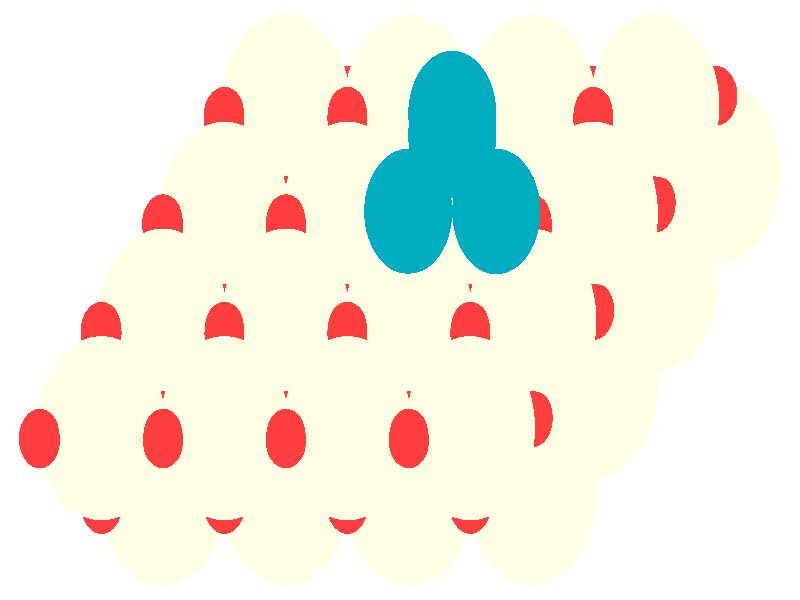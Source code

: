 #include "colors.inc"
#include "finish.inc"

global_settings {assumed_gamma 1 max_trace_level 6}
background {color White}
camera {orthographic
  right -25.25*x up 13.29*y
  direction 1.00*z
  location <0,0,50.00> look_at <0,0,0>}
light_source {<  2.00,   3.00,  40.00> color White
  area_light <0.70, 0, 0>, <0, 0.70, 0>, 3, 3
  adaptive 1 jitter}

#declare simple = finish {phong 0.7}
#declare pale = finish {ambient .5 diffuse .85 roughness .001 specular 0.200 }
#declare intermediate = finish {ambient 0.3 diffuse 0.6 specular 0.10 roughness 0.04 }
#declare vmd = finish {ambient .0 diffuse .65 phong 0.1 phong_size 40. specular 0.500 }
#declare jmol = finish {ambient .2 diffuse .6 specular 1 roughness .001 metallic}
#declare ase2 = finish {ambient 0.05 brilliance 3 diffuse 0.6 metallic specular 0.70 roughness 0.04 reflection 0.15}
#declare ase3 = finish {ambient .15 brilliance 2 diffuse .6 metallic specular 1. roughness .001 reflection .0}
#declare glass = finish {ambient .05 diffuse .3 specular 1. roughness .001}
#declare glass2 = finish {ambient .0 diffuse .3 specular 1. reflection .25 roughness .001}
#declare Rcell = 0.020;
#declare Rbond = 0.100;

#macro atom(LOC, R, COL, TRANS, FIN)
  sphere{LOC, R texture{pigment{color COL transmit TRANS} finish{FIN}}}
#end
#macro constrain(LOC, R, COL, TRANS FIN)
union{torus{R, Rcell rotate 45*z texture{pigment{color COL transmit TRANS} finish{FIN}}}
      torus{R, Rcell rotate -45*z texture{pigment{color COL transmit TRANS} finish{FIN}}}
      translate LOC}
#end

atom(<  9.99,   2.84, -11.52>, 2.04, rgb <1.00, 1.00, 0.78>, 0.0, ase3) // #0 
atom(<  8.04,   0.46,  -9.14>, 2.04, rgb <1.00, 1.00, 0.78>, 0.0, ase3) // #1 
atom(<  6.10,   2.84, -11.52>, 2.04, rgb <1.00, 1.00, 0.78>, 0.0, ase3) // #2 
atom(<  4.16,   0.46,  -9.14>, 2.04, rgb <1.00, 1.00, 0.78>, 0.0, ase3) // #3 
atom(<  4.16,   2.61, -10.17>, 0.66, rgb <1.00, 0.05, 0.05>, 0.0, ase3) // #4 
atom(<  8.04,   2.15,  -7.46>, 0.66, rgb <1.00, 0.05, 0.05>, 0.0, ase3) // #5 
atom(<  2.22,   0.23,  -7.79>, 0.66, rgb <1.00, 0.05, 0.05>, 0.0, ase3) // #6 
atom(<  9.99,   4.52,  -9.84>, 0.66, rgb <1.00, 0.05, 0.05>, 0.0, ase3) // #7 
atom(<  8.04,   2.61, -10.17>, 0.66, rgb <1.00, 0.05, 0.05>, 0.0, ase3) // #8 
atom(<  4.16,   2.15,  -7.46>, 0.66, rgb <1.00, 0.05, 0.05>, 0.0, ase3) // #9 
atom(<  6.10,   0.23,  -7.79>, 0.66, rgb <1.00, 0.05, 0.05>, 0.0, ase3) // #10 
atom(<  6.10,   4.52,  -9.84>, 0.66, rgb <1.00, 0.05, 0.05>, 0.0, ase3) // #11 
atom(<  2.22,   1.91,  -6.11>, 2.04, rgb <1.00, 1.00, 0.78>, 0.0, ase3) // #12 
atom(<  4.16,   4.29,  -8.48>, 2.04, rgb <1.00, 1.00, 0.78>, 0.0, ase3) // #13 
atom(<  6.10,   1.91,  -6.11>, 2.04, rgb <1.00, 1.00, 0.78>, 0.0, ase3) // #14 
atom(<  8.04,   4.29,  -8.48>, 2.04, rgb <1.00, 1.00, 0.78>, 0.0, ase3) // #15 
atom(<  4.16,   1.68,  -4.75>, 0.66, rgb <1.00, 0.05, 0.05>, 0.0, ase3) // #16 
atom(<  6.10,   4.06,  -7.13>, 0.66, rgb <1.00, 0.05, 0.05>, 0.0, ase3) // #17 
atom(<  0.28,   1.68,  -4.75>, 0.66, rgb <1.00, 0.05, 0.05>, 0.0, ase3) // #18 
atom(<  2.22,   4.06,  -7.13>, 0.66, rgb <1.00, 0.05, 0.05>, 0.0, ase3) // #19 
atom(<  6.10,  -1.91,  -6.76>, 2.04, rgb <1.00, 1.00, 0.78>, 0.0, ase3) // #20 
atom(<  4.16,  -4.29,  -4.39>, 2.04, rgb <1.00, 1.00, 0.78>, 0.0, ase3) // #21 
atom(<  2.22,  -1.91,  -6.76>, 2.04, rgb <1.00, 1.00, 0.78>, 0.0, ase3) // #22 
atom(<  0.28,  -4.29,  -4.39>, 2.04, rgb <1.00, 1.00, 0.78>, 0.0, ase3) // #23 
atom(<  0.28,  -2.15,  -5.41>, 0.66, rgb <1.00, 0.05, 0.05>, 0.0, ase3) // #24 
atom(<  4.16,  -2.61,  -2.71>, 0.66, rgb <1.00, 0.05, 0.05>, 0.0, ase3) // #25 
atom(< -1.66,  -4.52,  -3.03>, 0.66, rgb <1.00, 0.05, 0.05>, 0.0, ase3) // #26 
atom(<  6.10,  -0.23,  -5.08>, 0.66, rgb <1.00, 0.05, 0.05>, 0.0, ase3) // #27 
atom(<  4.16,  -2.15,  -5.41>, 0.66, rgb <1.00, 0.05, 0.05>, 0.0, ase3) // #28 
atom(<  0.28,  -2.61,  -2.71>, 0.66, rgb <1.00, 0.05, 0.05>, 0.0, ase3) // #29 
atom(<  2.22,  -4.52,  -3.03>, 0.66, rgb <1.00, 0.05, 0.05>, 0.0, ase3) // #30 
atom(<  2.22,  -0.23,  -5.08>, 0.66, rgb <1.00, 0.05, 0.05>, 0.0, ase3) // #31 
atom(< -1.66,  -2.84,  -1.35>, 2.04, rgb <1.00, 1.00, 0.78>, 0.0, ase3) // #32 
atom(<  0.28,  -0.46,  -3.73>, 2.04, rgb <1.00, 1.00, 0.78>, 0.0, ase3) // #33 
atom(<  2.22,  -2.84,  -1.35>, 2.04, rgb <1.00, 1.00, 0.78>, 0.0, ase3) // #34 
atom(<  4.16,  -0.46,  -3.73>, 2.04, rgb <1.00, 1.00, 0.78>, 0.0, ase3) // #35 
atom(<  0.28,  -3.07,   0.00>, 0.66, rgb <1.00, 0.05, 0.05>, 0.0, ase3) // #36 
atom(<  2.22,  -0.70,  -2.38>, 0.66, rgb <1.00, 0.05, 0.05>, 0.0, ase3) // #37 
atom(< -3.60,  -3.07,   0.00>, 0.66, rgb <1.00, 0.05, 0.05>, 0.0, ase3) // #38 
atom(< -1.66,  -0.70,  -2.38>, 0.66, rgb <1.00, 0.05, 0.05>, 0.0, ase3) // #39 
atom(<  2.22,   2.84, -11.52>, 2.04, rgb <1.00, 1.00, 0.78>, 0.0, ase3) // #40 
atom(<  0.28,   0.46,  -9.14>, 2.04, rgb <1.00, 1.00, 0.78>, 0.0, ase3) // #41 
atom(< -1.66,   2.84, -11.52>, 2.04, rgb <1.00, 1.00, 0.78>, 0.0, ase3) // #42 
atom(< -3.60,   0.46,  -9.14>, 2.04, rgb <1.00, 1.00, 0.78>, 0.0, ase3) // #43 
atom(< -3.60,   2.61, -10.17>, 0.66, rgb <1.00, 0.05, 0.05>, 0.0, ase3) // #44 
atom(<  0.28,   2.15,  -7.46>, 0.66, rgb <1.00, 0.05, 0.05>, 0.0, ase3) // #45 
atom(< -5.54,   0.23,  -7.79>, 0.66, rgb <1.00, 0.05, 0.05>, 0.0, ase3) // #46 
atom(<  2.22,   4.52,  -9.84>, 0.66, rgb <1.00, 0.05, 0.05>, 0.0, ase3) // #47 
atom(<  0.28,   2.61, -10.17>, 0.66, rgb <1.00, 0.05, 0.05>, 0.0, ase3) // #48 
atom(< -3.60,   2.15,  -7.46>, 0.66, rgb <1.00, 0.05, 0.05>, 0.0, ase3) // #49 
atom(< -1.66,   0.23,  -7.79>, 0.66, rgb <1.00, 0.05, 0.05>, 0.0, ase3) // #50 
atom(< -1.66,   4.52,  -9.84>, 0.66, rgb <1.00, 0.05, 0.05>, 0.0, ase3) // #51 
atom(< -5.54,   1.91,  -6.11>, 2.04, rgb <1.00, 1.00, 0.78>, 0.0, ase3) // #52 
atom(< -3.60,   4.29,  -8.48>, 2.04, rgb <1.00, 1.00, 0.78>, 0.0, ase3) // #53 
atom(< -1.66,   1.91,  -6.11>, 2.04, rgb <1.00, 1.00, 0.78>, 0.0, ase3) // #54 
atom(<  0.28,   4.29,  -8.48>, 2.04, rgb <1.00, 1.00, 0.78>, 0.0, ase3) // #55 
atom(< -3.60,   1.68,  -4.75>, 0.66, rgb <1.00, 0.05, 0.05>, 0.0, ase3) // #56 
atom(< -1.66,   4.06,  -7.13>, 0.66, rgb <1.00, 0.05, 0.05>, 0.0, ase3) // #57 
atom(< -7.48,   1.68,  -4.75>, 0.66, rgb <1.00, 0.05, 0.05>, 0.0, ase3) // #58 
atom(< -5.54,   4.06,  -7.13>, 0.66, rgb <1.00, 0.05, 0.05>, 0.0, ase3) // #59 
atom(< -1.66,  -1.91,  -6.76>, 2.04, rgb <1.00, 1.00, 0.78>, 0.0, ase3) // #60 
atom(< -3.60,  -4.29,  -4.39>, 2.04, rgb <1.00, 1.00, 0.78>, 0.0, ase3) // #61 
atom(< -5.54,  -1.91,  -6.76>, 2.04, rgb <1.00, 1.00, 0.78>, 0.0, ase3) // #62 
atom(< -7.48,  -4.29,  -4.39>, 2.04, rgb <1.00, 1.00, 0.78>, 0.0, ase3) // #63 
atom(< -7.48,  -2.15,  -5.41>, 0.66, rgb <1.00, 0.05, 0.05>, 0.0, ase3) // #64 
atom(< -3.60,  -2.61,  -2.71>, 0.66, rgb <1.00, 0.05, 0.05>, 0.0, ase3) // #65 
atom(< -9.42,  -4.52,  -3.03>, 0.66, rgb <1.00, 0.05, 0.05>, 0.0, ase3) // #66 
atom(< -1.66,  -0.23,  -5.08>, 0.66, rgb <1.00, 0.05, 0.05>, 0.0, ase3) // #67 
atom(< -3.60,  -2.15,  -5.41>, 0.66, rgb <1.00, 0.05, 0.05>, 0.0, ase3) // #68 
atom(< -7.48,  -2.61,  -2.71>, 0.66, rgb <1.00, 0.05, 0.05>, 0.0, ase3) // #69 
atom(< -5.54,  -4.52,  -3.03>, 0.66, rgb <1.00, 0.05, 0.05>, 0.0, ase3) // #70 
atom(< -5.54,  -0.23,  -5.08>, 0.66, rgb <1.00, 0.05, 0.05>, 0.0, ase3) // #71 
atom(< -9.42,  -2.84,  -1.35>, 2.04, rgb <1.00, 1.00, 0.78>, 0.0, ase3) // #72 
atom(< -7.48,  -0.46,  -3.73>, 2.04, rgb <1.00, 1.00, 0.78>, 0.0, ase3) // #73 
atom(< -5.54,  -2.84,  -1.35>, 2.04, rgb <1.00, 1.00, 0.78>, 0.0, ase3) // #74 
atom(< -3.60,  -0.46,  -3.73>, 2.04, rgb <1.00, 1.00, 0.78>, 0.0, ase3) // #75 
atom(< -7.48,  -3.07,   0.00>, 0.66, rgb <1.00, 0.05, 0.05>, 0.0, ase3) // #76 
atom(< -5.54,  -0.70,  -2.38>, 0.66, rgb <1.00, 0.05, 0.05>, 0.0, ase3) // #77 
atom(<-11.37,  -3.07,   0.00>, 0.66, rgb <1.00, 0.05, 0.05>, 0.0, ase3) // #78 
atom(< -9.42,  -0.70,  -2.38>, 0.66, rgb <1.00, 0.05, 0.05>, 0.0, ase3) // #79 
atom(<  1.65,   3.66,  -3.89>, 1.39, rgb <0.00, 0.41, 0.52>, 0.0, ase3) // #80 
atom(<  0.26,   1.96,  -2.18>, 1.39, rgb <0.00, 0.41, 0.52>, 0.0, ase3) // #81 
atom(<  3.04,   1.96,  -2.18>, 1.39, rgb <0.00, 0.41, 0.52>, 0.0, ase3) // #82 
atom(<  1.65,   4.13,  -1.15>, 1.39, rgb <0.00, 0.41, 0.52>, 0.0, ase3) // #83 
